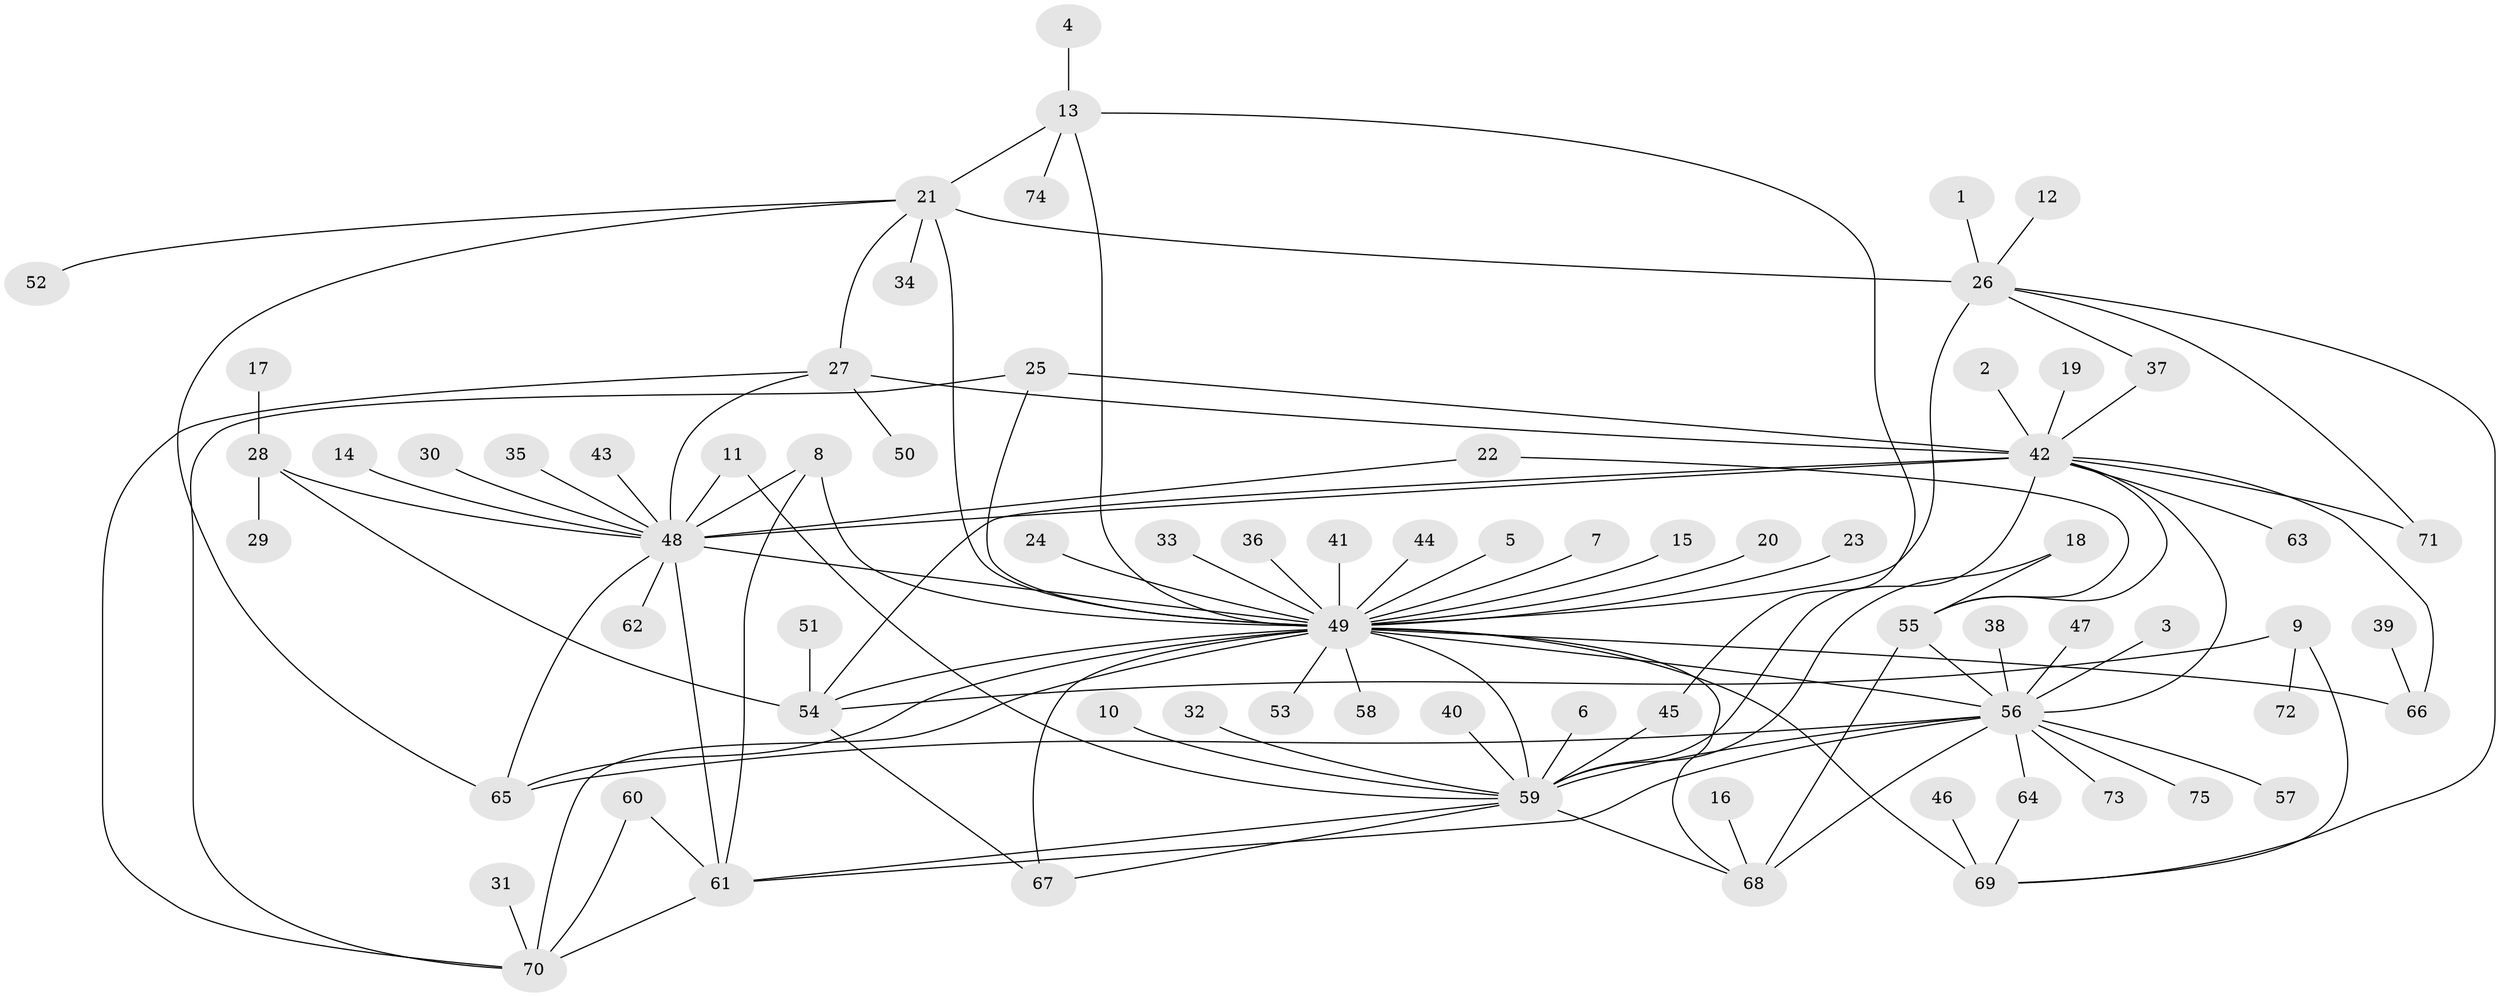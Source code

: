 // original degree distribution, {7: 0.013793103448275862, 29: 0.006896551724137931, 9: 0.013793103448275862, 14: 0.006896551724137931, 16: 0.006896551724137931, 11: 0.006896551724137931, 8: 0.020689655172413793, 4: 0.06896551724137931, 5: 0.05517241379310345, 2: 0.1793103448275862, 3: 0.08275862068965517, 1: 0.5103448275862069, 6: 0.027586206896551724}
// Generated by graph-tools (version 1.1) at 2025/49/03/09/25 03:49:54]
// undirected, 75 vertices, 111 edges
graph export_dot {
graph [start="1"]
  node [color=gray90,style=filled];
  1;
  2;
  3;
  4;
  5;
  6;
  7;
  8;
  9;
  10;
  11;
  12;
  13;
  14;
  15;
  16;
  17;
  18;
  19;
  20;
  21;
  22;
  23;
  24;
  25;
  26;
  27;
  28;
  29;
  30;
  31;
  32;
  33;
  34;
  35;
  36;
  37;
  38;
  39;
  40;
  41;
  42;
  43;
  44;
  45;
  46;
  47;
  48;
  49;
  50;
  51;
  52;
  53;
  54;
  55;
  56;
  57;
  58;
  59;
  60;
  61;
  62;
  63;
  64;
  65;
  66;
  67;
  68;
  69;
  70;
  71;
  72;
  73;
  74;
  75;
  1 -- 26 [weight=1.0];
  2 -- 42 [weight=1.0];
  3 -- 56 [weight=1.0];
  4 -- 13 [weight=1.0];
  5 -- 49 [weight=1.0];
  6 -- 59 [weight=1.0];
  7 -- 49 [weight=1.0];
  8 -- 48 [weight=1.0];
  8 -- 49 [weight=1.0];
  8 -- 61 [weight=1.0];
  9 -- 54 [weight=1.0];
  9 -- 69 [weight=1.0];
  9 -- 72 [weight=1.0];
  10 -- 59 [weight=1.0];
  11 -- 48 [weight=1.0];
  11 -- 59 [weight=1.0];
  12 -- 26 [weight=1.0];
  13 -- 21 [weight=1.0];
  13 -- 45 [weight=1.0];
  13 -- 49 [weight=1.0];
  13 -- 74 [weight=1.0];
  14 -- 48 [weight=1.0];
  15 -- 49 [weight=1.0];
  16 -- 68 [weight=1.0];
  17 -- 28 [weight=1.0];
  18 -- 55 [weight=1.0];
  18 -- 59 [weight=1.0];
  19 -- 42 [weight=1.0];
  20 -- 49 [weight=1.0];
  21 -- 26 [weight=1.0];
  21 -- 27 [weight=1.0];
  21 -- 34 [weight=1.0];
  21 -- 49 [weight=2.0];
  21 -- 52 [weight=1.0];
  21 -- 65 [weight=1.0];
  22 -- 48 [weight=1.0];
  22 -- 55 [weight=1.0];
  23 -- 49 [weight=1.0];
  24 -- 49 [weight=1.0];
  25 -- 42 [weight=1.0];
  25 -- 49 [weight=1.0];
  25 -- 70 [weight=1.0];
  26 -- 37 [weight=1.0];
  26 -- 49 [weight=2.0];
  26 -- 69 [weight=1.0];
  26 -- 71 [weight=1.0];
  27 -- 42 [weight=1.0];
  27 -- 48 [weight=1.0];
  27 -- 50 [weight=1.0];
  27 -- 70 [weight=1.0];
  28 -- 29 [weight=1.0];
  28 -- 48 [weight=1.0];
  28 -- 54 [weight=1.0];
  30 -- 48 [weight=1.0];
  31 -- 70 [weight=1.0];
  32 -- 59 [weight=1.0];
  33 -- 49 [weight=1.0];
  35 -- 48 [weight=1.0];
  36 -- 49 [weight=1.0];
  37 -- 42 [weight=2.0];
  38 -- 56 [weight=1.0];
  39 -- 66 [weight=1.0];
  40 -- 59 [weight=1.0];
  41 -- 49 [weight=1.0];
  42 -- 48 [weight=3.0];
  42 -- 54 [weight=1.0];
  42 -- 55 [weight=1.0];
  42 -- 56 [weight=1.0];
  42 -- 59 [weight=1.0];
  42 -- 63 [weight=1.0];
  42 -- 66 [weight=1.0];
  42 -- 71 [weight=1.0];
  43 -- 48 [weight=1.0];
  44 -- 49 [weight=1.0];
  45 -- 59 [weight=2.0];
  46 -- 69 [weight=1.0];
  47 -- 56 [weight=1.0];
  48 -- 49 [weight=1.0];
  48 -- 61 [weight=1.0];
  48 -- 62 [weight=1.0];
  48 -- 65 [weight=1.0];
  49 -- 53 [weight=1.0];
  49 -- 54 [weight=1.0];
  49 -- 56 [weight=1.0];
  49 -- 58 [weight=1.0];
  49 -- 59 [weight=1.0];
  49 -- 65 [weight=1.0];
  49 -- 66 [weight=1.0];
  49 -- 67 [weight=2.0];
  49 -- 68 [weight=1.0];
  49 -- 69 [weight=2.0];
  49 -- 70 [weight=1.0];
  51 -- 54 [weight=1.0];
  54 -- 67 [weight=1.0];
  55 -- 56 [weight=1.0];
  55 -- 68 [weight=2.0];
  56 -- 57 [weight=1.0];
  56 -- 59 [weight=1.0];
  56 -- 61 [weight=1.0];
  56 -- 64 [weight=1.0];
  56 -- 65 [weight=1.0];
  56 -- 68 [weight=1.0];
  56 -- 73 [weight=1.0];
  56 -- 75 [weight=1.0];
  59 -- 61 [weight=1.0];
  59 -- 67 [weight=1.0];
  59 -- 68 [weight=1.0];
  60 -- 61 [weight=1.0];
  60 -- 70 [weight=1.0];
  61 -- 70 [weight=1.0];
  64 -- 69 [weight=1.0];
}

